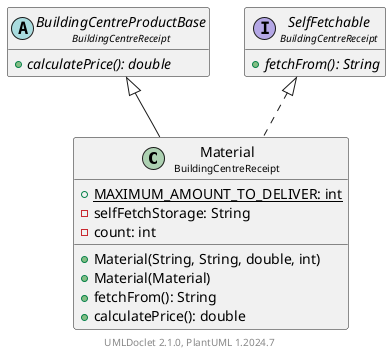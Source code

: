 @startuml
    set namespaceSeparator none
    hide empty fields
    hide empty methods

    class "<size:14>Material\n<size:10>BuildingCentreReceipt" as BuildingCentreReceipt.Material [[Material.html]] {
        {static} +MAXIMUM_AMOUNT_TO_DELIVER: int
        -selfFetchStorage: String
        -count: int
        +Material(String, String, double, int)
        +Material(Material)
        +fetchFrom(): String
        +calculatePrice(): double
    }

    abstract class "<size:14>BuildingCentreProductBase\n<size:10>BuildingCentreReceipt" as BuildingCentreReceipt.BuildingCentreProductBase [[BuildingCentreProductBase.html]] {
        {abstract} +calculatePrice(): double
    }
    interface "<size:14>SelfFetchable\n<size:10>BuildingCentreReceipt" as BuildingCentreReceipt.SelfFetchable [[SelfFetchable.html]] {
        {abstract} +fetchFrom(): String
    }

    BuildingCentreReceipt.BuildingCentreProductBase <|-- BuildingCentreReceipt.Material
    BuildingCentreReceipt.SelfFetchable <|.. BuildingCentreReceipt.Material

    center footer UMLDoclet 2.1.0, PlantUML %version()
@enduml
